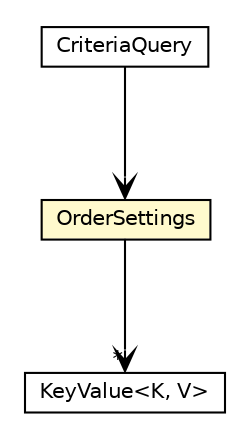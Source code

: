 #!/usr/local/bin/dot
#
# Class diagram 
# Generated by UMLGraph version R5_6_6-8-g8d7759 (http://www.umlgraph.org/)
#

digraph G {
	edge [fontname="Helvetica",fontsize=10,labelfontname="Helvetica",labelfontsize=10];
	node [fontname="Helvetica",fontsize=10,shape=plaintext];
	nodesep=0.25;
	ranksep=0.5;
	// org.dayatang.domain.OrderSettings
	c4469 [label=<<table title="org.dayatang.domain.OrderSettings" border="0" cellborder="1" cellspacing="0" cellpadding="2" port="p" bgcolor="lemonChiffon" href="./OrderSettings.html">
		<tr><td><table border="0" cellspacing="0" cellpadding="1">
<tr><td align="center" balign="center"> OrderSettings </td></tr>
		</table></td></tr>
		</table>>, URL="./OrderSettings.html", fontname="Helvetica", fontcolor="black", fontsize=10.0];
	// org.dayatang.domain.KeyValue<K, V>
	c4473 [label=<<table title="org.dayatang.domain.KeyValue" border="0" cellborder="1" cellspacing="0" cellpadding="2" port="p" href="./KeyValue.html">
		<tr><td><table border="0" cellspacing="0" cellpadding="1">
<tr><td align="center" balign="center"> KeyValue&lt;K, V&gt; </td></tr>
		</table></td></tr>
		</table>>, URL="./KeyValue.html", fontname="Helvetica", fontcolor="black", fontsize=10.0];
	// org.dayatang.domain.CriteriaQuery
	c4485 [label=<<table title="org.dayatang.domain.CriteriaQuery" border="0" cellborder="1" cellspacing="0" cellpadding="2" port="p" href="./CriteriaQuery.html">
		<tr><td><table border="0" cellspacing="0" cellpadding="1">
<tr><td align="center" balign="center"> CriteriaQuery </td></tr>
		</table></td></tr>
		</table>>, URL="./CriteriaQuery.html", fontname="Helvetica", fontcolor="black", fontsize=10.0];
	// org.dayatang.domain.OrderSettings NAVASSOC org.dayatang.domain.KeyValue<K, V>
	c4469:p -> c4473:p [taillabel="", label=" "headlabel="*", fontname="Helvetica", fontcolor="black", fontsize=10.0, color="black", arrowhead=open];
	// org.dayatang.domain.CriteriaQuery NAVASSOC org.dayatang.domain.OrderSettings
	c4485:p -> c4469:p [taillabel="", label=" "headlabel="", fontname="Helvetica", fontcolor="black", fontsize=10.0, color="black", arrowhead=open];
}

